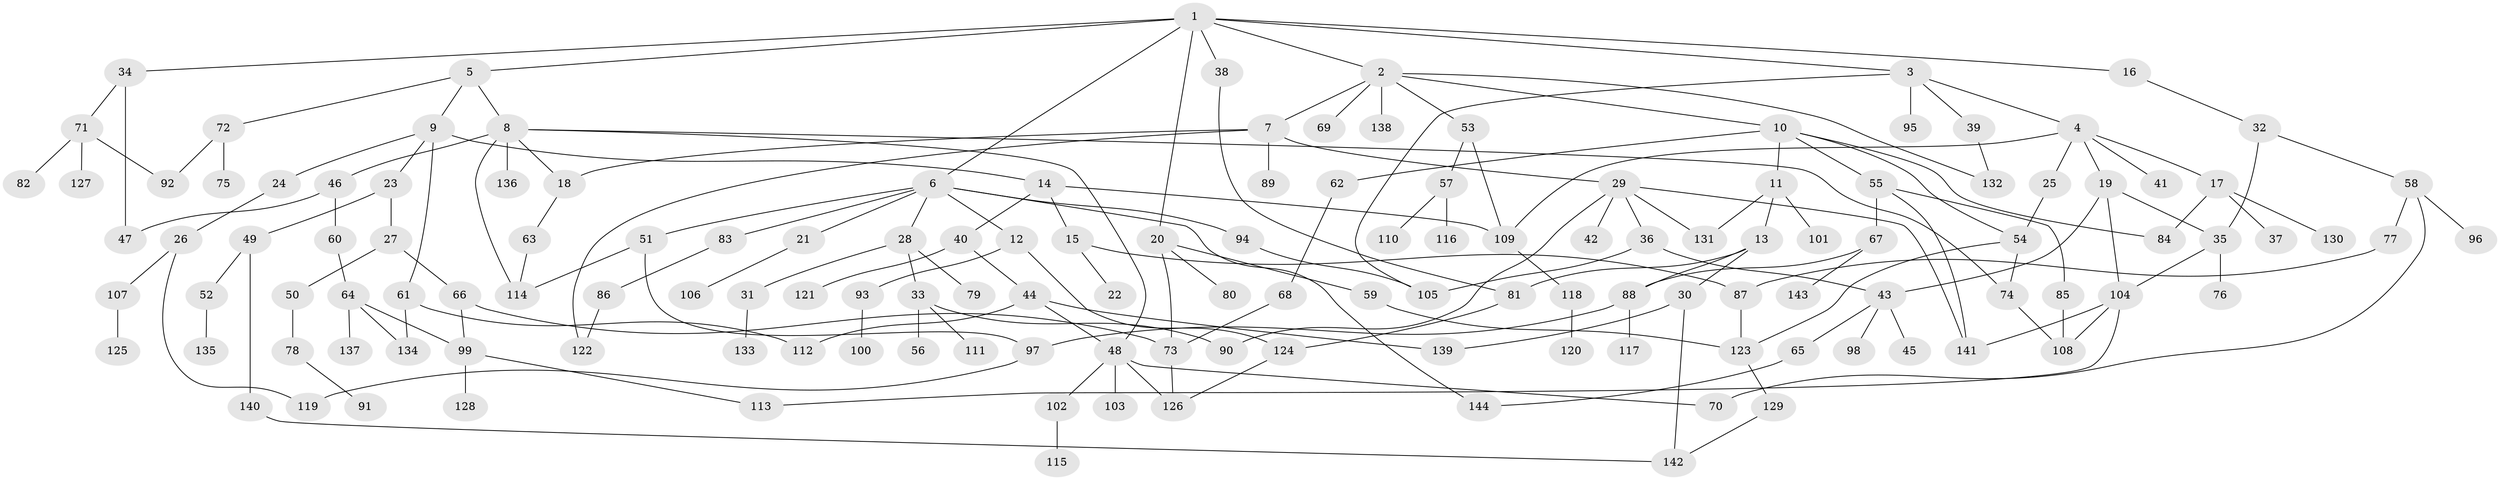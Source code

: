 // Generated by graph-tools (version 1.1) at 2025/10/02/27/25 16:10:54]
// undirected, 144 vertices, 188 edges
graph export_dot {
graph [start="1"]
  node [color=gray90,style=filled];
  1;
  2;
  3;
  4;
  5;
  6;
  7;
  8;
  9;
  10;
  11;
  12;
  13;
  14;
  15;
  16;
  17;
  18;
  19;
  20;
  21;
  22;
  23;
  24;
  25;
  26;
  27;
  28;
  29;
  30;
  31;
  32;
  33;
  34;
  35;
  36;
  37;
  38;
  39;
  40;
  41;
  42;
  43;
  44;
  45;
  46;
  47;
  48;
  49;
  50;
  51;
  52;
  53;
  54;
  55;
  56;
  57;
  58;
  59;
  60;
  61;
  62;
  63;
  64;
  65;
  66;
  67;
  68;
  69;
  70;
  71;
  72;
  73;
  74;
  75;
  76;
  77;
  78;
  79;
  80;
  81;
  82;
  83;
  84;
  85;
  86;
  87;
  88;
  89;
  90;
  91;
  92;
  93;
  94;
  95;
  96;
  97;
  98;
  99;
  100;
  101;
  102;
  103;
  104;
  105;
  106;
  107;
  108;
  109;
  110;
  111;
  112;
  113;
  114;
  115;
  116;
  117;
  118;
  119;
  120;
  121;
  122;
  123;
  124;
  125;
  126;
  127;
  128;
  129;
  130;
  131;
  132;
  133;
  134;
  135;
  136;
  137;
  138;
  139;
  140;
  141;
  142;
  143;
  144;
  1 -- 2;
  1 -- 3;
  1 -- 5;
  1 -- 6;
  1 -- 16;
  1 -- 20;
  1 -- 34;
  1 -- 38;
  2 -- 7;
  2 -- 10;
  2 -- 53;
  2 -- 69;
  2 -- 132;
  2 -- 138;
  3 -- 4;
  3 -- 39;
  3 -- 95;
  3 -- 105;
  4 -- 17;
  4 -- 19;
  4 -- 25;
  4 -- 41;
  4 -- 109;
  5 -- 8;
  5 -- 9;
  5 -- 72;
  6 -- 12;
  6 -- 21;
  6 -- 28;
  6 -- 51;
  6 -- 83;
  6 -- 94;
  6 -- 144;
  7 -- 29;
  7 -- 89;
  7 -- 122;
  7 -- 18;
  8 -- 18;
  8 -- 46;
  8 -- 74;
  8 -- 136;
  8 -- 48;
  8 -- 114;
  9 -- 14;
  9 -- 23;
  9 -- 24;
  9 -- 61;
  10 -- 11;
  10 -- 55;
  10 -- 62;
  10 -- 84;
  10 -- 54;
  11 -- 13;
  11 -- 101;
  11 -- 131;
  12 -- 93;
  12 -- 124;
  13 -- 30;
  13 -- 88;
  13 -- 81;
  14 -- 15;
  14 -- 40;
  14 -- 109;
  15 -- 22;
  15 -- 87;
  16 -- 32;
  17 -- 37;
  17 -- 130;
  17 -- 84;
  18 -- 63;
  19 -- 104;
  19 -- 43;
  19 -- 35;
  20 -- 59;
  20 -- 73;
  20 -- 80;
  21 -- 106;
  23 -- 27;
  23 -- 49;
  24 -- 26;
  25 -- 54;
  26 -- 107;
  26 -- 119;
  27 -- 50;
  27 -- 66;
  28 -- 31;
  28 -- 33;
  28 -- 79;
  29 -- 36;
  29 -- 42;
  29 -- 90;
  29 -- 131;
  29 -- 141;
  30 -- 142;
  30 -- 139;
  31 -- 133;
  32 -- 35;
  32 -- 58;
  33 -- 56;
  33 -- 111;
  33 -- 90;
  34 -- 47;
  34 -- 71;
  35 -- 76;
  35 -- 104;
  36 -- 43;
  36 -- 105;
  38 -- 81;
  39 -- 132;
  40 -- 44;
  40 -- 121;
  43 -- 45;
  43 -- 65;
  43 -- 98;
  44 -- 48;
  44 -- 112;
  44 -- 139;
  46 -- 60;
  46 -- 47;
  48 -- 70;
  48 -- 102;
  48 -- 103;
  48 -- 126;
  49 -- 52;
  49 -- 140;
  50 -- 78;
  51 -- 97;
  51 -- 114;
  52 -- 135;
  53 -- 57;
  53 -- 109;
  54 -- 123;
  54 -- 74;
  55 -- 67;
  55 -- 85;
  55 -- 141;
  57 -- 110;
  57 -- 116;
  58 -- 77;
  58 -- 96;
  58 -- 70;
  59 -- 123;
  60 -- 64;
  61 -- 112;
  61 -- 134;
  62 -- 68;
  63 -- 114;
  64 -- 99;
  64 -- 134;
  64 -- 137;
  65 -- 144;
  66 -- 99;
  66 -- 73;
  67 -- 88;
  67 -- 143;
  68 -- 73;
  71 -- 82;
  71 -- 92;
  71 -- 127;
  72 -- 75;
  72 -- 92;
  73 -- 126;
  74 -- 108;
  77 -- 87;
  78 -- 91;
  81 -- 124;
  83 -- 86;
  85 -- 108;
  86 -- 122;
  87 -- 123;
  88 -- 117;
  88 -- 97;
  93 -- 100;
  94 -- 105;
  97 -- 119;
  99 -- 113;
  99 -- 128;
  102 -- 115;
  104 -- 108;
  104 -- 141;
  104 -- 113;
  107 -- 125;
  109 -- 118;
  118 -- 120;
  123 -- 129;
  124 -- 126;
  129 -- 142;
  140 -- 142;
}
